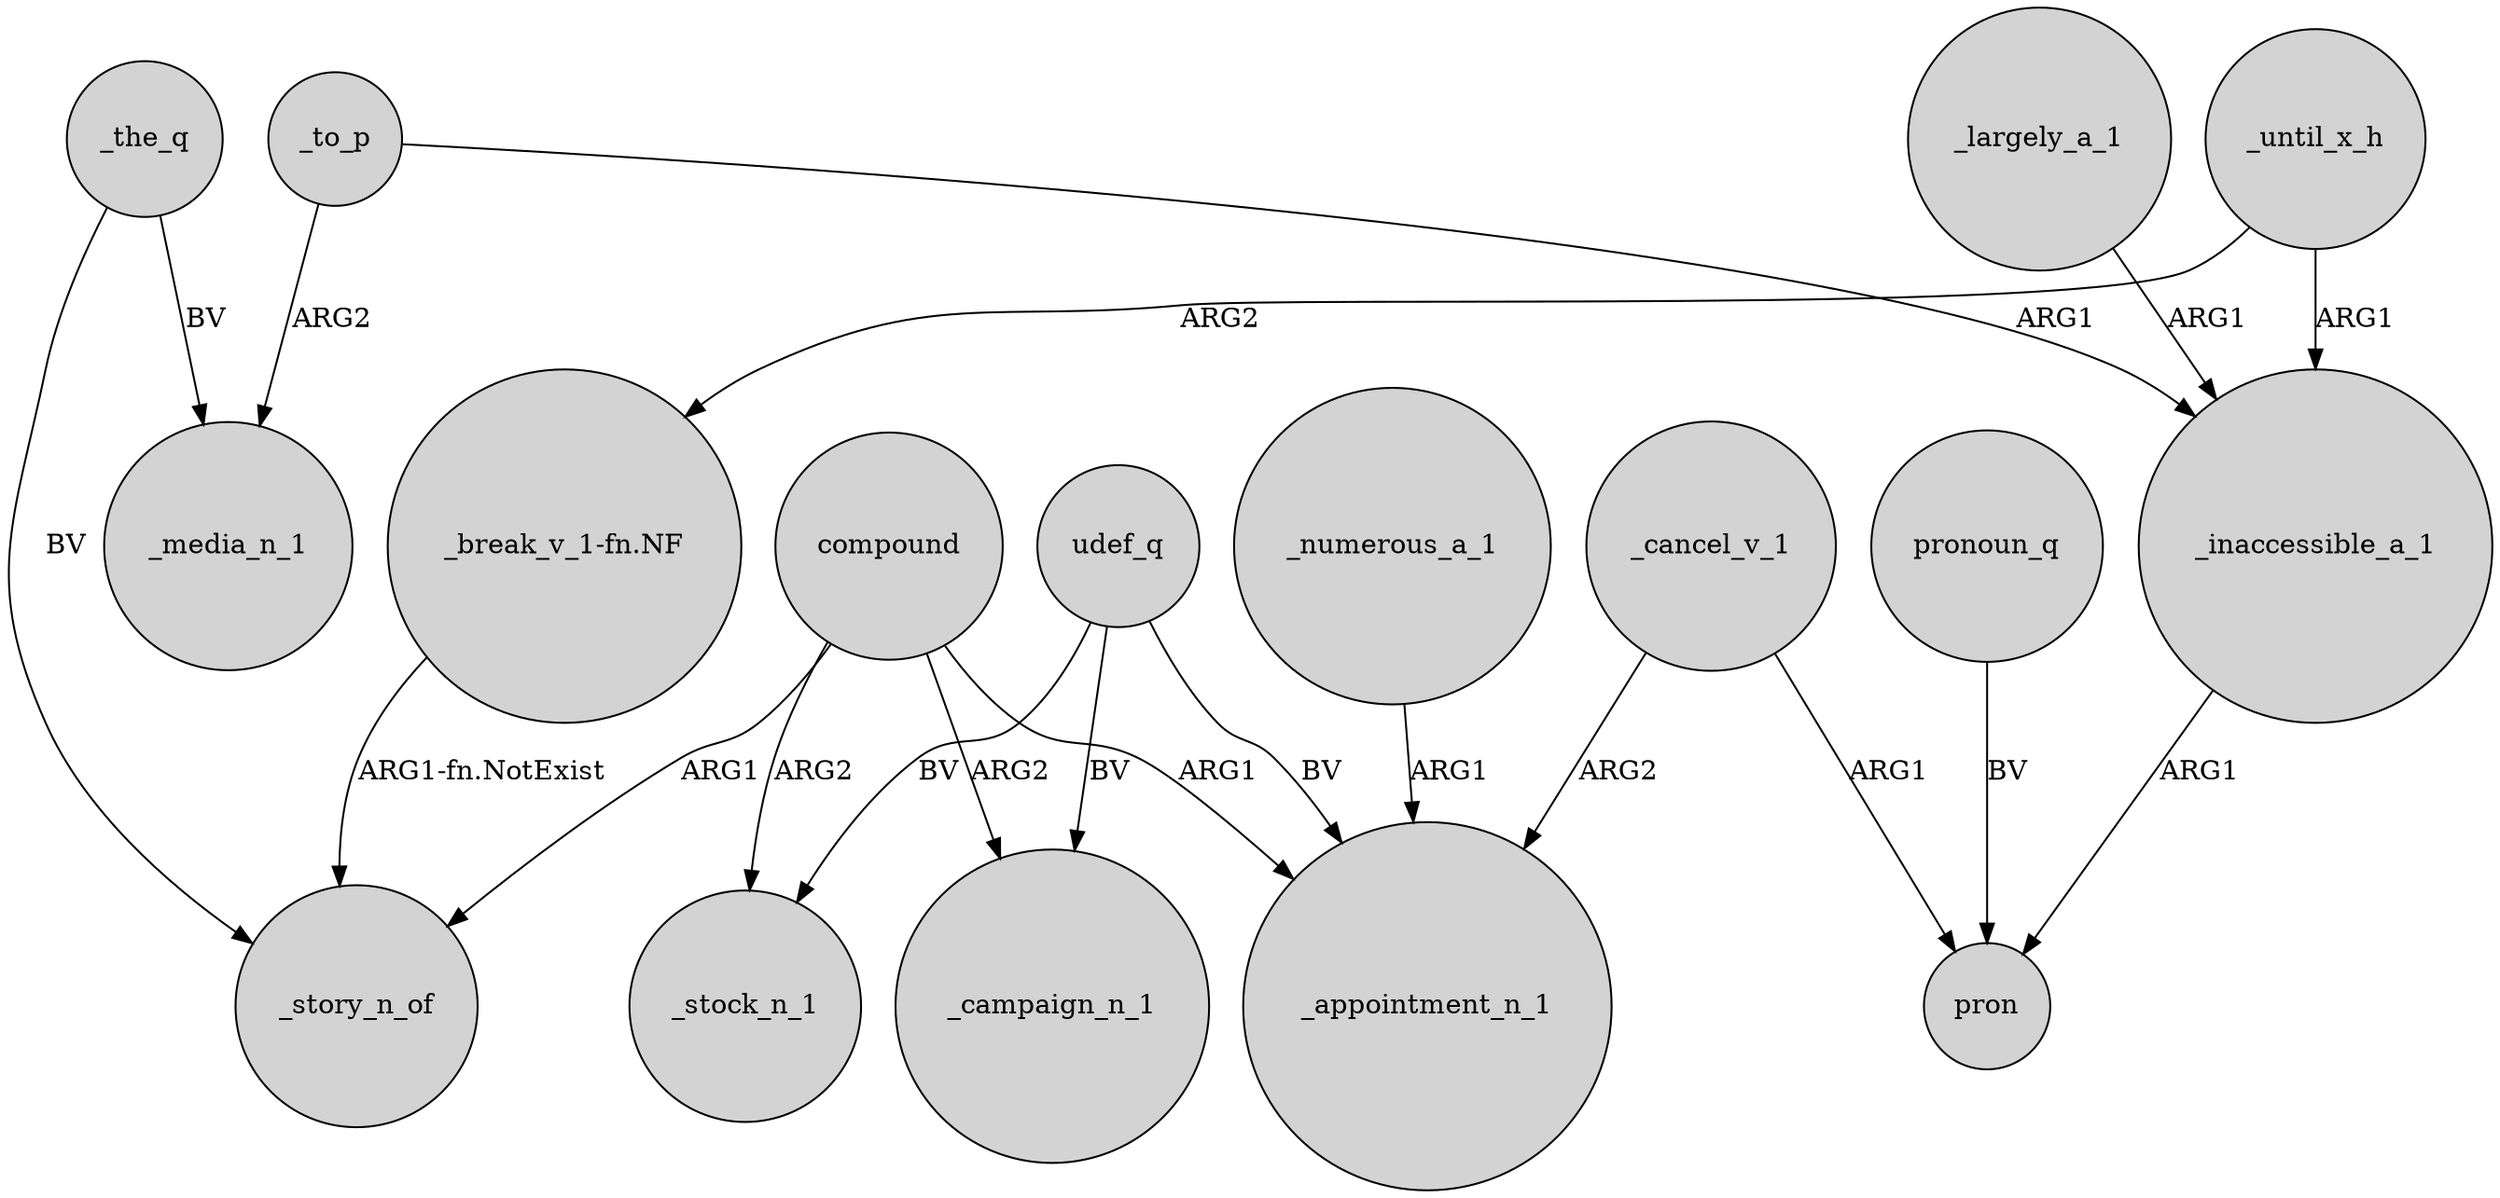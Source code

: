 digraph {
	node [shape=circle style=filled]
	compound -> _story_n_of [label=ARG1]
	_until_x_h -> "_break_v_1-fn.NF" [label=ARG2]
	_to_p -> _media_n_1 [label=ARG2]
	_numerous_a_1 -> _appointment_n_1 [label=ARG1]
	udef_q -> _appointment_n_1 [label=BV]
	"_break_v_1-fn.NF" -> _story_n_of [label="ARG1-fn.NotExist"]
	udef_q -> _campaign_n_1 [label=BV]
	_cancel_v_1 -> _appointment_n_1 [label=ARG2]
	_cancel_v_1 -> pron [label=ARG1]
	compound -> _appointment_n_1 [label=ARG1]
	compound -> _stock_n_1 [label=ARG2]
	pronoun_q -> pron [label=BV]
	_until_x_h -> _inaccessible_a_1 [label=ARG1]
	udef_q -> _stock_n_1 [label=BV]
	_the_q -> _story_n_of [label=BV]
	_inaccessible_a_1 -> pron [label=ARG1]
	_largely_a_1 -> _inaccessible_a_1 [label=ARG1]
	_to_p -> _inaccessible_a_1 [label=ARG1]
	compound -> _campaign_n_1 [label=ARG2]
	_the_q -> _media_n_1 [label=BV]
}
